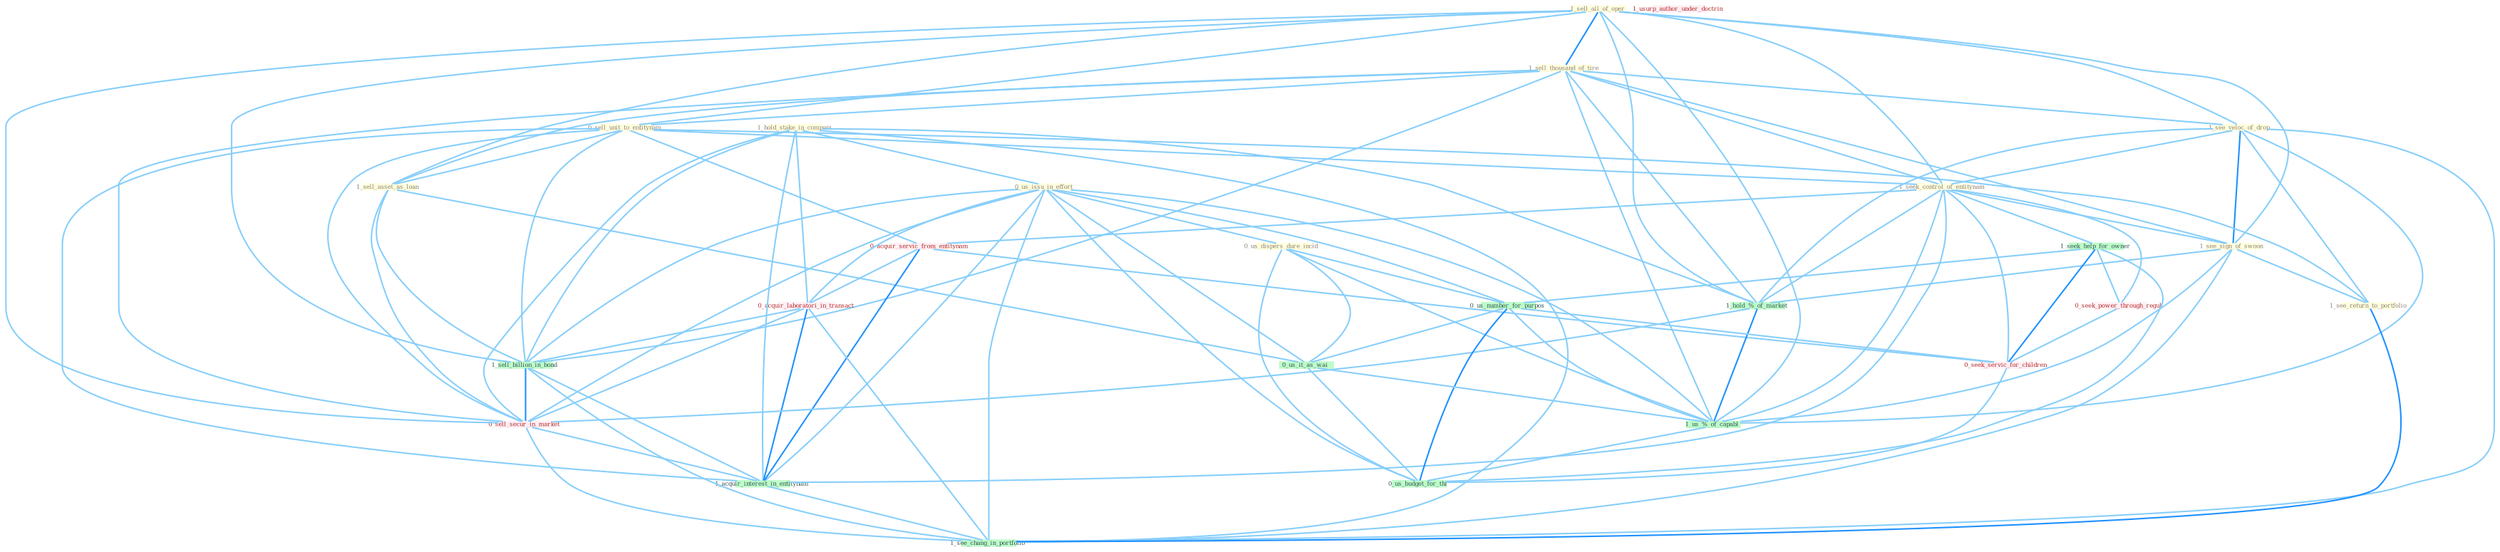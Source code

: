 Graph G{ 
    node
    [shape=polygon,style=filled,width=.5,height=.06,color="#BDFCC9",fixedsize=true,fontsize=4,
    fontcolor="#2f4f4f"];
    {node
    [color="#ffffe0", fontcolor="#8b7d6b"] "1_sell_all_of_oper " "1_sell_thousand_of_tire " "1_see_veloc_of_drop " "1_hold_stake_in_compani " "0_sell_unit_to_entitynam " "1_seek_control_of_entitynam " "0_us_issu_in_effort " "0_us_dispers_dure_incid " "1_see_sign_of_swoon " "1_see_return_to_portfolio " "1_sell_asset_as_loan "}
{node [color="#fff0f5", fontcolor="#b22222"] "0_acquir_servic_from_entitynam " "0_seek_power_through_regul " "0_acquir_laboratori_in_transact " "1_usurp_author_under_doctrin " "0_sell_secur_in_market " "0_seek_servic_for_children "}
edge [color="#B0E2FF"];

	"1_sell_all_of_oper " -- "1_sell_thousand_of_tire " [w="2", color="#1e90ff" , len=0.8];
	"1_sell_all_of_oper " -- "1_see_veloc_of_drop " [w="1", color="#87cefa" ];
	"1_sell_all_of_oper " -- "0_sell_unit_to_entitynam " [w="1", color="#87cefa" ];
	"1_sell_all_of_oper " -- "1_seek_control_of_entitynam " [w="1", color="#87cefa" ];
	"1_sell_all_of_oper " -- "1_see_sign_of_swoon " [w="1", color="#87cefa" ];
	"1_sell_all_of_oper " -- "1_sell_asset_as_loan " [w="1", color="#87cefa" ];
	"1_sell_all_of_oper " -- "1_hold_%_of_market " [w="1", color="#87cefa" ];
	"1_sell_all_of_oper " -- "1_sell_billion_in_bond " [w="1", color="#87cefa" ];
	"1_sell_all_of_oper " -- "1_us_%_of_capabl " [w="1", color="#87cefa" ];
	"1_sell_all_of_oper " -- "0_sell_secur_in_market " [w="1", color="#87cefa" ];
	"1_sell_thousand_of_tire " -- "1_see_veloc_of_drop " [w="1", color="#87cefa" ];
	"1_sell_thousand_of_tire " -- "0_sell_unit_to_entitynam " [w="1", color="#87cefa" ];
	"1_sell_thousand_of_tire " -- "1_seek_control_of_entitynam " [w="1", color="#87cefa" ];
	"1_sell_thousand_of_tire " -- "1_see_sign_of_swoon " [w="1", color="#87cefa" ];
	"1_sell_thousand_of_tire " -- "1_sell_asset_as_loan " [w="1", color="#87cefa" ];
	"1_sell_thousand_of_tire " -- "1_hold_%_of_market " [w="1", color="#87cefa" ];
	"1_sell_thousand_of_tire " -- "1_sell_billion_in_bond " [w="1", color="#87cefa" ];
	"1_sell_thousand_of_tire " -- "1_us_%_of_capabl " [w="1", color="#87cefa" ];
	"1_sell_thousand_of_tire " -- "0_sell_secur_in_market " [w="1", color="#87cefa" ];
	"1_see_veloc_of_drop " -- "1_seek_control_of_entitynam " [w="1", color="#87cefa" ];
	"1_see_veloc_of_drop " -- "1_see_sign_of_swoon " [w="2", color="#1e90ff" , len=0.8];
	"1_see_veloc_of_drop " -- "1_see_return_to_portfolio " [w="1", color="#87cefa" ];
	"1_see_veloc_of_drop " -- "1_hold_%_of_market " [w="1", color="#87cefa" ];
	"1_see_veloc_of_drop " -- "1_us_%_of_capabl " [w="1", color="#87cefa" ];
	"1_see_veloc_of_drop " -- "1_see_chang_in_portfolio " [w="1", color="#87cefa" ];
	"1_hold_stake_in_compani " -- "0_us_issu_in_effort " [w="1", color="#87cefa" ];
	"1_hold_stake_in_compani " -- "1_hold_%_of_market " [w="1", color="#87cefa" ];
	"1_hold_stake_in_compani " -- "0_acquir_laboratori_in_transact " [w="1", color="#87cefa" ];
	"1_hold_stake_in_compani " -- "1_sell_billion_in_bond " [w="1", color="#87cefa" ];
	"1_hold_stake_in_compani " -- "0_sell_secur_in_market " [w="1", color="#87cefa" ];
	"1_hold_stake_in_compani " -- "1_acquir_interest_in_entitynam " [w="1", color="#87cefa" ];
	"1_hold_stake_in_compani " -- "1_see_chang_in_portfolio " [w="1", color="#87cefa" ];
	"0_sell_unit_to_entitynam " -- "1_seek_control_of_entitynam " [w="1", color="#87cefa" ];
	"0_sell_unit_to_entitynam " -- "1_see_return_to_portfolio " [w="1", color="#87cefa" ];
	"0_sell_unit_to_entitynam " -- "1_sell_asset_as_loan " [w="1", color="#87cefa" ];
	"0_sell_unit_to_entitynam " -- "0_acquir_servic_from_entitynam " [w="1", color="#87cefa" ];
	"0_sell_unit_to_entitynam " -- "1_sell_billion_in_bond " [w="1", color="#87cefa" ];
	"0_sell_unit_to_entitynam " -- "0_sell_secur_in_market " [w="1", color="#87cefa" ];
	"0_sell_unit_to_entitynam " -- "1_acquir_interest_in_entitynam " [w="1", color="#87cefa" ];
	"1_seek_control_of_entitynam " -- "1_see_sign_of_swoon " [w="1", color="#87cefa" ];
	"1_seek_control_of_entitynam " -- "1_seek_help_for_owner " [w="1", color="#87cefa" ];
	"1_seek_control_of_entitynam " -- "0_acquir_servic_from_entitynam " [w="1", color="#87cefa" ];
	"1_seek_control_of_entitynam " -- "1_hold_%_of_market " [w="1", color="#87cefa" ];
	"1_seek_control_of_entitynam " -- "0_seek_power_through_regul " [w="1", color="#87cefa" ];
	"1_seek_control_of_entitynam " -- "1_us_%_of_capabl " [w="1", color="#87cefa" ];
	"1_seek_control_of_entitynam " -- "1_acquir_interest_in_entitynam " [w="1", color="#87cefa" ];
	"1_seek_control_of_entitynam " -- "0_seek_servic_for_children " [w="1", color="#87cefa" ];
	"0_us_issu_in_effort " -- "0_us_dispers_dure_incid " [w="1", color="#87cefa" ];
	"0_us_issu_in_effort " -- "0_us_number_for_purpos " [w="1", color="#87cefa" ];
	"0_us_issu_in_effort " -- "0_acquir_laboratori_in_transact " [w="1", color="#87cefa" ];
	"0_us_issu_in_effort " -- "1_sell_billion_in_bond " [w="1", color="#87cefa" ];
	"0_us_issu_in_effort " -- "0_us_it_as_wai " [w="1", color="#87cefa" ];
	"0_us_issu_in_effort " -- "1_us_%_of_capabl " [w="1", color="#87cefa" ];
	"0_us_issu_in_effort " -- "0_sell_secur_in_market " [w="1", color="#87cefa" ];
	"0_us_issu_in_effort " -- "1_acquir_interest_in_entitynam " [w="1", color="#87cefa" ];
	"0_us_issu_in_effort " -- "1_see_chang_in_portfolio " [w="1", color="#87cefa" ];
	"0_us_issu_in_effort " -- "0_us_budget_for_thi " [w="1", color="#87cefa" ];
	"0_us_dispers_dure_incid " -- "0_us_number_for_purpos " [w="1", color="#87cefa" ];
	"0_us_dispers_dure_incid " -- "0_us_it_as_wai " [w="1", color="#87cefa" ];
	"0_us_dispers_dure_incid " -- "1_us_%_of_capabl " [w="1", color="#87cefa" ];
	"0_us_dispers_dure_incid " -- "0_us_budget_for_thi " [w="1", color="#87cefa" ];
	"1_see_sign_of_swoon " -- "1_see_return_to_portfolio " [w="1", color="#87cefa" ];
	"1_see_sign_of_swoon " -- "1_hold_%_of_market " [w="1", color="#87cefa" ];
	"1_see_sign_of_swoon " -- "1_us_%_of_capabl " [w="1", color="#87cefa" ];
	"1_see_sign_of_swoon " -- "1_see_chang_in_portfolio " [w="1", color="#87cefa" ];
	"1_see_return_to_portfolio " -- "1_see_chang_in_portfolio " [w="2", color="#1e90ff" , len=0.8];
	"1_sell_asset_as_loan " -- "1_sell_billion_in_bond " [w="1", color="#87cefa" ];
	"1_sell_asset_as_loan " -- "0_us_it_as_wai " [w="1", color="#87cefa" ];
	"1_sell_asset_as_loan " -- "0_sell_secur_in_market " [w="1", color="#87cefa" ];
	"1_seek_help_for_owner " -- "0_seek_power_through_regul " [w="1", color="#87cefa" ];
	"1_seek_help_for_owner " -- "0_us_number_for_purpos " [w="1", color="#87cefa" ];
	"1_seek_help_for_owner " -- "0_seek_servic_for_children " [w="2", color="#1e90ff" , len=0.8];
	"1_seek_help_for_owner " -- "0_us_budget_for_thi " [w="1", color="#87cefa" ];
	"0_acquir_servic_from_entitynam " -- "0_acquir_laboratori_in_transact " [w="1", color="#87cefa" ];
	"0_acquir_servic_from_entitynam " -- "1_acquir_interest_in_entitynam " [w="2", color="#1e90ff" , len=0.8];
	"0_acquir_servic_from_entitynam " -- "0_seek_servic_for_children " [w="1", color="#87cefa" ];
	"1_hold_%_of_market " -- "1_us_%_of_capabl " [w="2", color="#1e90ff" , len=0.8];
	"1_hold_%_of_market " -- "0_sell_secur_in_market " [w="1", color="#87cefa" ];
	"0_seek_power_through_regul " -- "0_seek_servic_for_children " [w="1", color="#87cefa" ];
	"0_us_number_for_purpos " -- "0_us_it_as_wai " [w="1", color="#87cefa" ];
	"0_us_number_for_purpos " -- "1_us_%_of_capabl " [w="1", color="#87cefa" ];
	"0_us_number_for_purpos " -- "0_seek_servic_for_children " [w="1", color="#87cefa" ];
	"0_us_number_for_purpos " -- "0_us_budget_for_thi " [w="2", color="#1e90ff" , len=0.8];
	"0_acquir_laboratori_in_transact " -- "1_sell_billion_in_bond " [w="1", color="#87cefa" ];
	"0_acquir_laboratori_in_transact " -- "0_sell_secur_in_market " [w="1", color="#87cefa" ];
	"0_acquir_laboratori_in_transact " -- "1_acquir_interest_in_entitynam " [w="2", color="#1e90ff" , len=0.8];
	"0_acquir_laboratori_in_transact " -- "1_see_chang_in_portfolio " [w="1", color="#87cefa" ];
	"1_sell_billion_in_bond " -- "0_sell_secur_in_market " [w="2", color="#1e90ff" , len=0.8];
	"1_sell_billion_in_bond " -- "1_acquir_interest_in_entitynam " [w="1", color="#87cefa" ];
	"1_sell_billion_in_bond " -- "1_see_chang_in_portfolio " [w="1", color="#87cefa" ];
	"0_us_it_as_wai " -- "1_us_%_of_capabl " [w="1", color="#87cefa" ];
	"0_us_it_as_wai " -- "0_us_budget_for_thi " [w="1", color="#87cefa" ];
	"1_us_%_of_capabl " -- "0_us_budget_for_thi " [w="1", color="#87cefa" ];
	"0_sell_secur_in_market " -- "1_acquir_interest_in_entitynam " [w="1", color="#87cefa" ];
	"0_sell_secur_in_market " -- "1_see_chang_in_portfolio " [w="1", color="#87cefa" ];
	"1_acquir_interest_in_entitynam " -- "1_see_chang_in_portfolio " [w="1", color="#87cefa" ];
	"0_seek_servic_for_children " -- "0_us_budget_for_thi " [w="1", color="#87cefa" ];
}